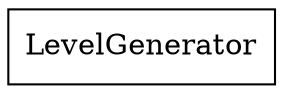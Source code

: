 digraph "level_generator" {
"level_generator.LevelGenerator" [color="black", fontcolor="black", label=<LevelGenerator>, shape="record", style="solid"];
}